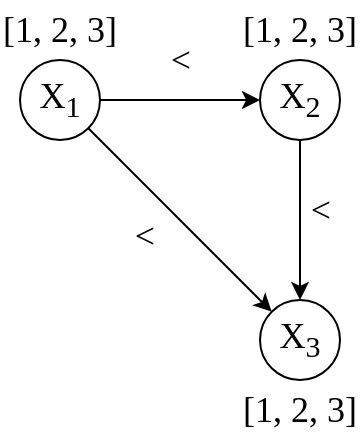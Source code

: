 <mxfile version="22.1.7" type="device">
  <diagram name="Pagina-1" id="GgXEJ81RuVTFlW8kEIqq">
    <mxGraphModel dx="819" dy="426" grid="1" gridSize="10" guides="1" tooltips="1" connect="1" arrows="1" fold="1" page="1" pageScale="1" pageWidth="827" pageHeight="1169" math="0" shadow="0">
      <root>
        <mxCell id="0" />
        <mxCell id="1" parent="0" />
        <mxCell id="hliGxKVjkmTs9JAdM-O4-1" value="&lt;font style=&quot;font-size: 18px;&quot; face=&quot;Times New Roman&quot;&gt;X&lt;sub&gt;1&lt;/sub&gt;&lt;/font&gt;" style="ellipse;whiteSpace=wrap;html=1;aspect=fixed;" vertex="1" parent="1">
          <mxGeometry x="320" y="240" width="40" height="40" as="geometry" />
        </mxCell>
        <mxCell id="hliGxKVjkmTs9JAdM-O4-2" value="&lt;font style=&quot;font-size: 18px;&quot; face=&quot;Times New Roman&quot;&gt;X&lt;sub&gt;2&lt;/sub&gt;&lt;/font&gt;" style="ellipse;whiteSpace=wrap;html=1;aspect=fixed;" vertex="1" parent="1">
          <mxGeometry x="440" y="240" width="40" height="40" as="geometry" />
        </mxCell>
        <mxCell id="hliGxKVjkmTs9JAdM-O4-3" value="&lt;font style=&quot;font-size: 18px;&quot; face=&quot;Times New Roman&quot;&gt;X&lt;sub&gt;3&lt;/sub&gt;&lt;/font&gt;" style="ellipse;whiteSpace=wrap;html=1;aspect=fixed;" vertex="1" parent="1">
          <mxGeometry x="440" y="360" width="40" height="40" as="geometry" />
        </mxCell>
        <mxCell id="hliGxKVjkmTs9JAdM-O4-4" value="" style="endArrow=classic;html=1;rounded=0;exitX=1;exitY=0.5;exitDx=0;exitDy=0;entryX=0;entryY=0.5;entryDx=0;entryDy=0;" edge="1" parent="1" source="hliGxKVjkmTs9JAdM-O4-1" target="hliGxKVjkmTs9JAdM-O4-2">
          <mxGeometry width="50" height="50" relative="1" as="geometry">
            <mxPoint x="420" y="370" as="sourcePoint" />
            <mxPoint x="470" y="320" as="targetPoint" />
          </mxGeometry>
        </mxCell>
        <mxCell id="hliGxKVjkmTs9JAdM-O4-7" value="&amp;lt;" style="edgeLabel;html=1;align=center;verticalAlign=middle;resizable=0;points=[];fontFamily=Times New Roman;fontSize=18;" vertex="1" connectable="0" parent="hliGxKVjkmTs9JAdM-O4-4">
          <mxGeometry x="-0.018" y="1" relative="1" as="geometry">
            <mxPoint y="-19" as="offset" />
          </mxGeometry>
        </mxCell>
        <mxCell id="hliGxKVjkmTs9JAdM-O4-5" value="" style="endArrow=classic;html=1;rounded=0;exitX=0.5;exitY=1;exitDx=0;exitDy=0;entryX=0.5;entryY=0;entryDx=0;entryDy=0;" edge="1" parent="1" source="hliGxKVjkmTs9JAdM-O4-2" target="hliGxKVjkmTs9JAdM-O4-3">
          <mxGeometry width="50" height="50" relative="1" as="geometry">
            <mxPoint x="370" y="270" as="sourcePoint" />
            <mxPoint x="450" y="270" as="targetPoint" />
          </mxGeometry>
        </mxCell>
        <mxCell id="hliGxKVjkmTs9JAdM-O4-8" value="&amp;lt;" style="edgeLabel;html=1;align=center;verticalAlign=middle;resizable=0;points=[];fontFamily=Times New Roman;fontSize=18;" vertex="1" connectable="0" parent="hliGxKVjkmTs9JAdM-O4-5">
          <mxGeometry x="-0.136" y="-1" relative="1" as="geometry">
            <mxPoint x="11" as="offset" />
          </mxGeometry>
        </mxCell>
        <mxCell id="hliGxKVjkmTs9JAdM-O4-6" value="" style="endArrow=classic;html=1;rounded=0;exitX=1;exitY=1;exitDx=0;exitDy=0;entryX=0;entryY=0;entryDx=0;entryDy=0;" edge="1" parent="1" source="hliGxKVjkmTs9JAdM-O4-1" target="hliGxKVjkmTs9JAdM-O4-3">
          <mxGeometry width="50" height="50" relative="1" as="geometry">
            <mxPoint x="470" y="290" as="sourcePoint" />
            <mxPoint x="470" y="370" as="targetPoint" />
          </mxGeometry>
        </mxCell>
        <mxCell id="hliGxKVjkmTs9JAdM-O4-9" value="&amp;lt;" style="edgeLabel;html=1;align=center;verticalAlign=middle;resizable=0;points=[];fontFamily=Times New Roman;fontSize=18;" vertex="1" connectable="0" parent="hliGxKVjkmTs9JAdM-O4-6">
          <mxGeometry x="-0.005" y="-1" relative="1" as="geometry">
            <mxPoint x="-17" y="7" as="offset" />
          </mxGeometry>
        </mxCell>
        <mxCell id="hliGxKVjkmTs9JAdM-O4-10" value="&lt;div style=&quot;font-size: 13px;&quot;&gt;&lt;font face=&quot;Times New Roman&quot; style=&quot;font-size: 18px;&quot;&gt;[1, 2, 3]&lt;/font&gt;&lt;/div&gt;" style="text;html=1;strokeColor=none;fillColor=none;align=center;verticalAlign=middle;whiteSpace=wrap;rounded=0;" vertex="1" parent="1">
          <mxGeometry x="310" y="210" width="60" height="30" as="geometry" />
        </mxCell>
        <mxCell id="hliGxKVjkmTs9JAdM-O4-11" value="&lt;div style=&quot;font-size: 13px;&quot;&gt;&lt;font face=&quot;Times New Roman&quot; style=&quot;font-size: 18px;&quot;&gt;[1, 2, 3]&lt;/font&gt;&lt;/div&gt;" style="text;html=1;strokeColor=none;fillColor=none;align=center;verticalAlign=middle;whiteSpace=wrap;rounded=0;" vertex="1" parent="1">
          <mxGeometry x="430" y="210" width="60" height="30" as="geometry" />
        </mxCell>
        <mxCell id="hliGxKVjkmTs9JAdM-O4-12" value="&lt;div style=&quot;font-size: 13px;&quot;&gt;&lt;font face=&quot;Times New Roman&quot; style=&quot;font-size: 18px;&quot;&gt;[1, 2, 3]&lt;/font&gt;&lt;/div&gt;" style="text;html=1;strokeColor=none;fillColor=none;align=center;verticalAlign=middle;whiteSpace=wrap;rounded=0;" vertex="1" parent="1">
          <mxGeometry x="430" y="400" width="60" height="30" as="geometry" />
        </mxCell>
      </root>
    </mxGraphModel>
  </diagram>
</mxfile>
